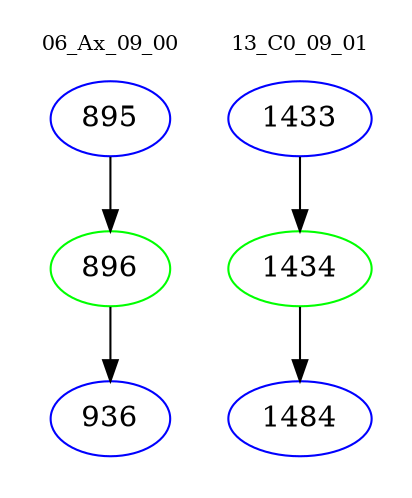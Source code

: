 digraph{
subgraph cluster_0 {
color = white
label = "06_Ax_09_00";
fontsize=10;
T0_895 [label="895", color="blue"]
T0_895 -> T0_896 [color="black"]
T0_896 [label="896", color="green"]
T0_896 -> T0_936 [color="black"]
T0_936 [label="936", color="blue"]
}
subgraph cluster_1 {
color = white
label = "13_C0_09_01";
fontsize=10;
T1_1433 [label="1433", color="blue"]
T1_1433 -> T1_1434 [color="black"]
T1_1434 [label="1434", color="green"]
T1_1434 -> T1_1484 [color="black"]
T1_1484 [label="1484", color="blue"]
}
}
